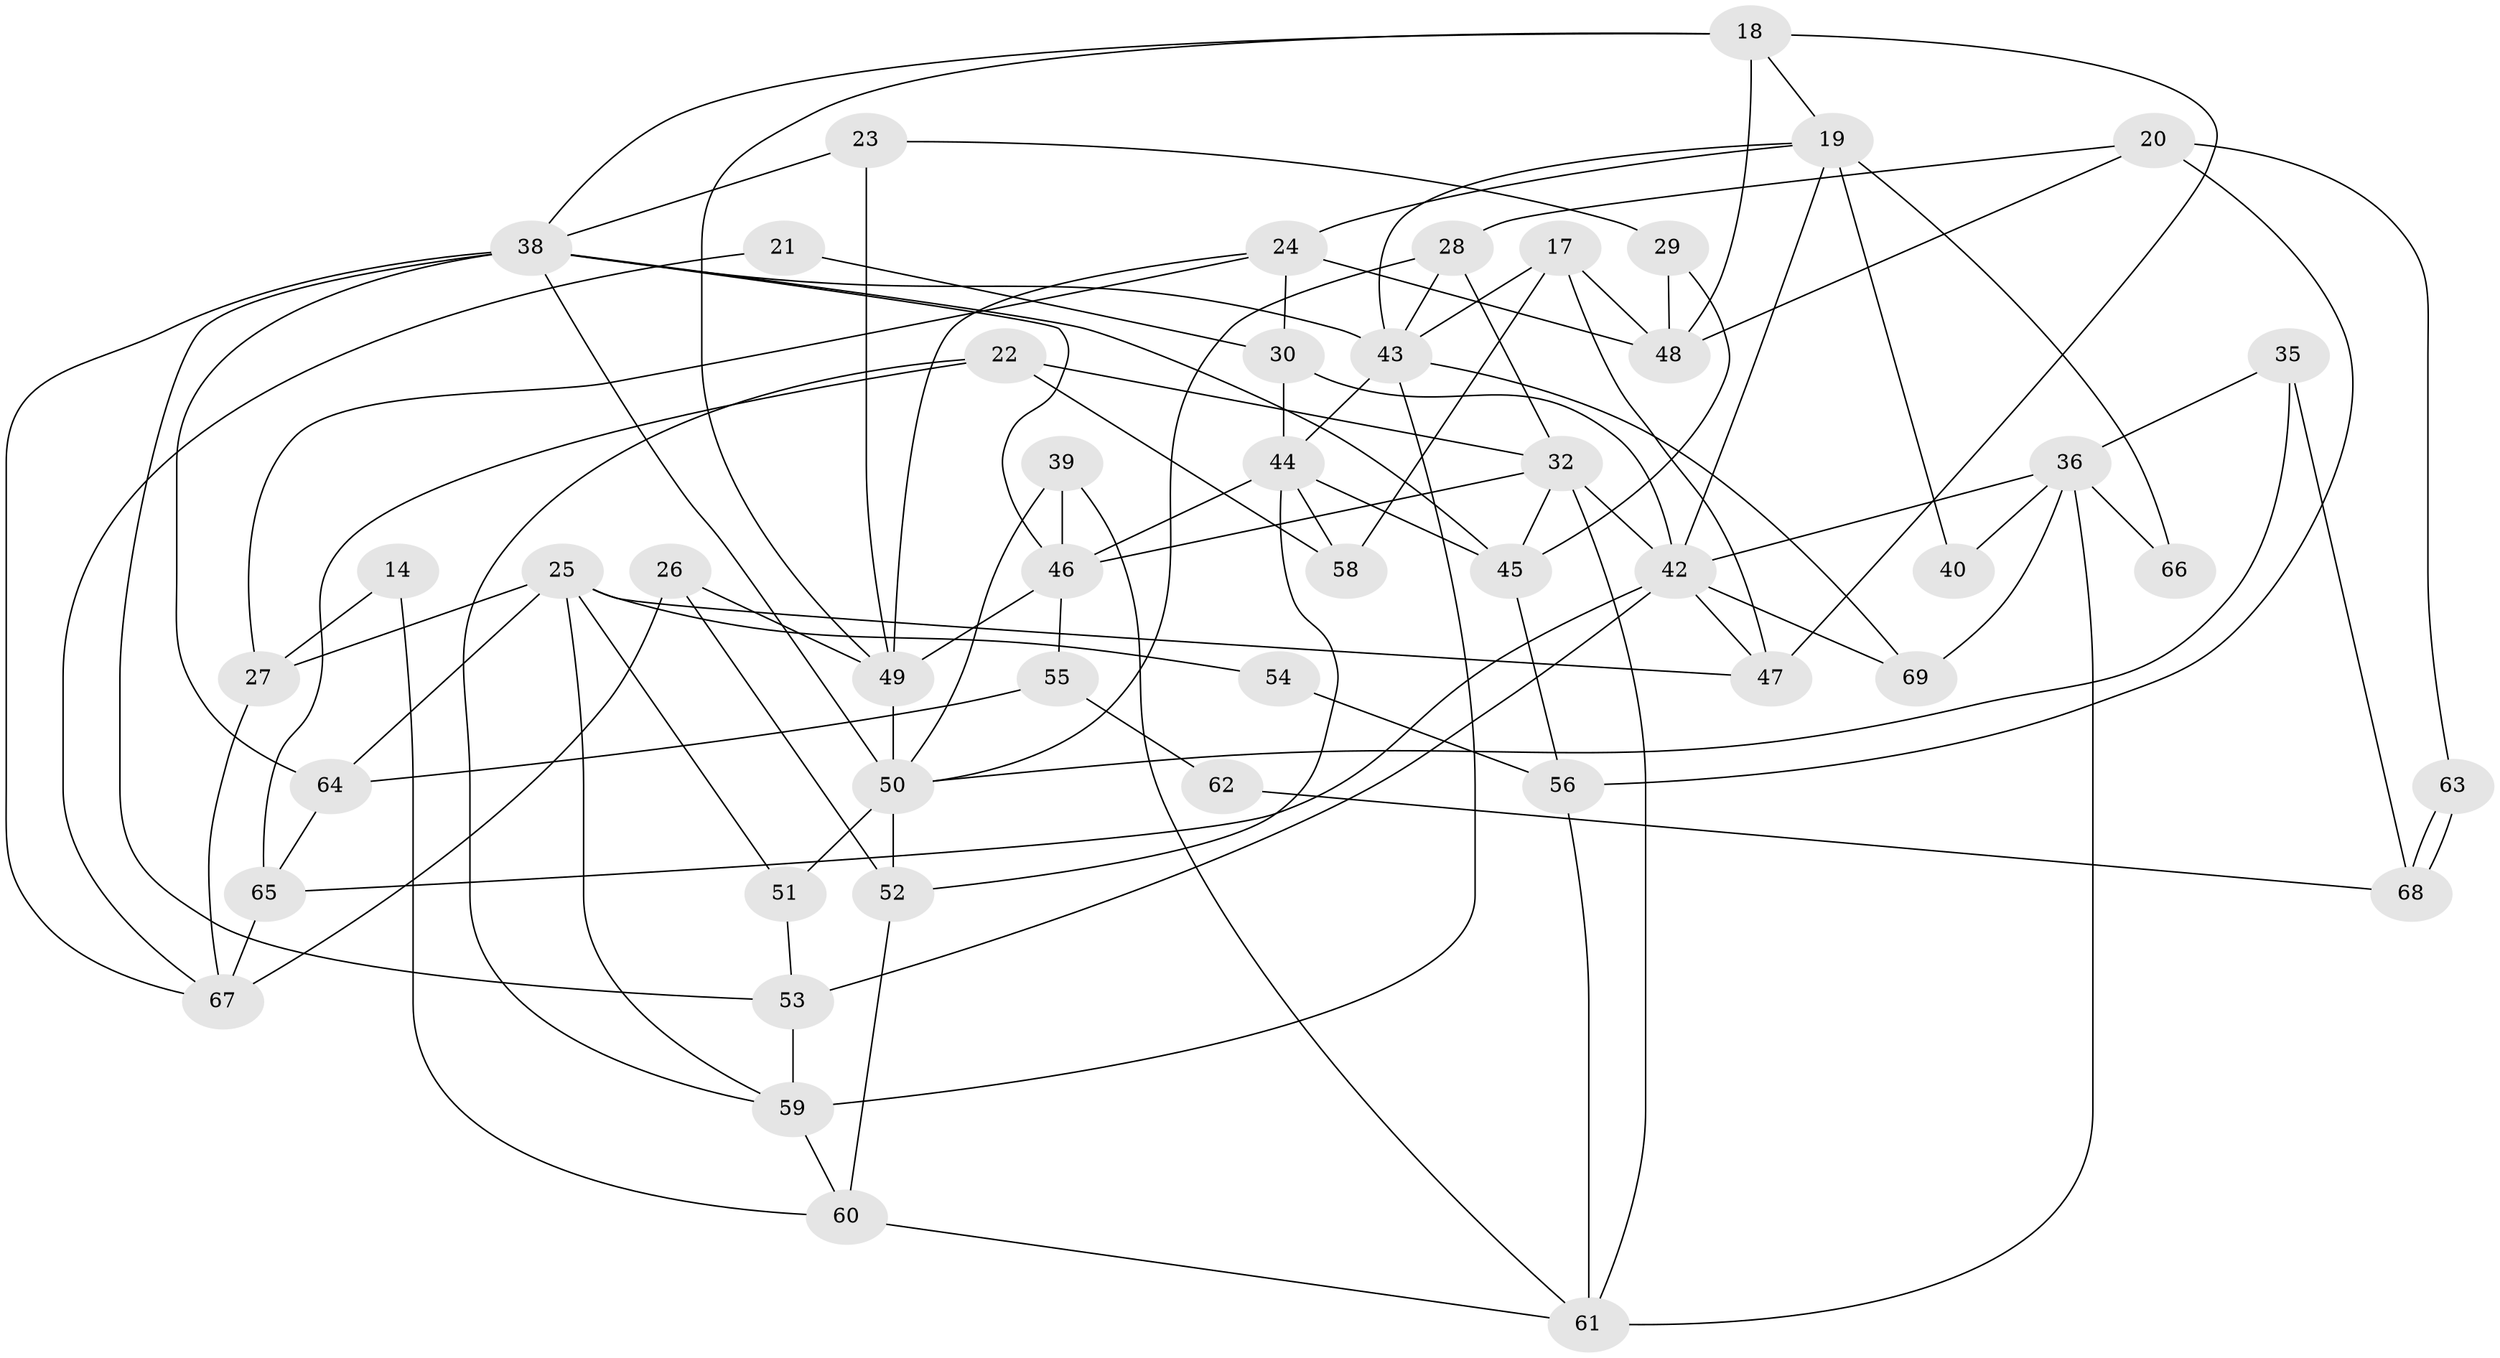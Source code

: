 // original degree distribution, {4: 0.2753623188405797, 3: 0.30434782608695654, 6: 0.15942028985507245, 5: 0.14492753623188406, 2: 0.10144927536231885, 7: 0.014492753623188406}
// Generated by graph-tools (version 1.1) at 2025/54/03/04/25 21:54:39]
// undirected, 48 vertices, 103 edges
graph export_dot {
graph [start="1"]
  node [color=gray90,style=filled];
  14;
  17;
  18 [super="+2"];
  19;
  20;
  21;
  22;
  23;
  24 [super="+6"];
  25;
  26;
  27;
  28;
  29;
  30;
  32 [super="+7"];
  35 [super="+8"];
  36 [super="+11"];
  38 [super="+16"];
  39;
  40;
  42 [super="+1+33"];
  43 [super="+12"];
  44 [super="+9"];
  45;
  46;
  47;
  48;
  49;
  50 [super="+34"];
  51;
  52;
  53;
  54;
  55;
  56;
  58;
  59 [super="+57"];
  60;
  61;
  62;
  63;
  64 [super="+3+41"];
  65 [super="+31"];
  66;
  67 [super="+37"];
  68;
  69;
  14 -- 27;
  14 -- 60;
  17 -- 48;
  17 -- 43;
  17 -- 47;
  17 -- 58;
  18 -- 19;
  18 -- 49;
  18 -- 38;
  18 -- 48;
  18 -- 47;
  19 -- 40;
  19 -- 24;
  19 -- 43;
  19 -- 66;
  19 -- 42;
  20 -- 56;
  20 -- 48;
  20 -- 28;
  20 -- 63;
  21 -- 30;
  21 -- 67;
  22 -- 65 [weight=2];
  22 -- 58;
  22 -- 59 [weight=2];
  22 -- 32;
  23 -- 49;
  23 -- 29;
  23 -- 38;
  24 -- 27;
  24 -- 30;
  24 -- 48 [weight=2];
  24 -- 49;
  25 -- 59;
  25 -- 47;
  25 -- 27;
  25 -- 51;
  25 -- 54;
  25 -- 64;
  26 -- 49;
  26 -- 67;
  26 -- 52;
  27 -- 67;
  28 -- 43;
  28 -- 50;
  28 -- 32;
  29 -- 45;
  29 -- 48;
  30 -- 44;
  30 -- 42 [weight=2];
  32 -- 42;
  32 -- 61;
  32 -- 45;
  32 -- 46;
  35 -- 50;
  35 -- 36;
  35 -- 68;
  36 -- 69 [weight=2];
  36 -- 61;
  36 -- 40 [weight=2];
  36 -- 66;
  36 -- 42;
  38 -- 45;
  38 -- 67;
  38 -- 64 [weight=3];
  38 -- 50 [weight=2];
  38 -- 53;
  38 -- 43;
  38 -- 46;
  39 -- 50;
  39 -- 46;
  39 -- 61;
  42 -- 53 [weight=2];
  42 -- 65;
  42 -- 47;
  42 -- 69;
  43 -- 59 [weight=2];
  43 -- 44;
  43 -- 69;
  44 -- 46;
  44 -- 45 [weight=2];
  44 -- 52;
  44 -- 58;
  45 -- 56;
  46 -- 49;
  46 -- 55;
  49 -- 50;
  50 -- 51;
  50 -- 52;
  51 -- 53;
  52 -- 60;
  53 -- 59;
  54 -- 56;
  55 -- 62;
  55 -- 64;
  56 -- 61;
  59 -- 60;
  60 -- 61;
  62 -- 68;
  63 -- 68;
  63 -- 68;
  64 -- 65;
  65 -- 67 [weight=2];
}
